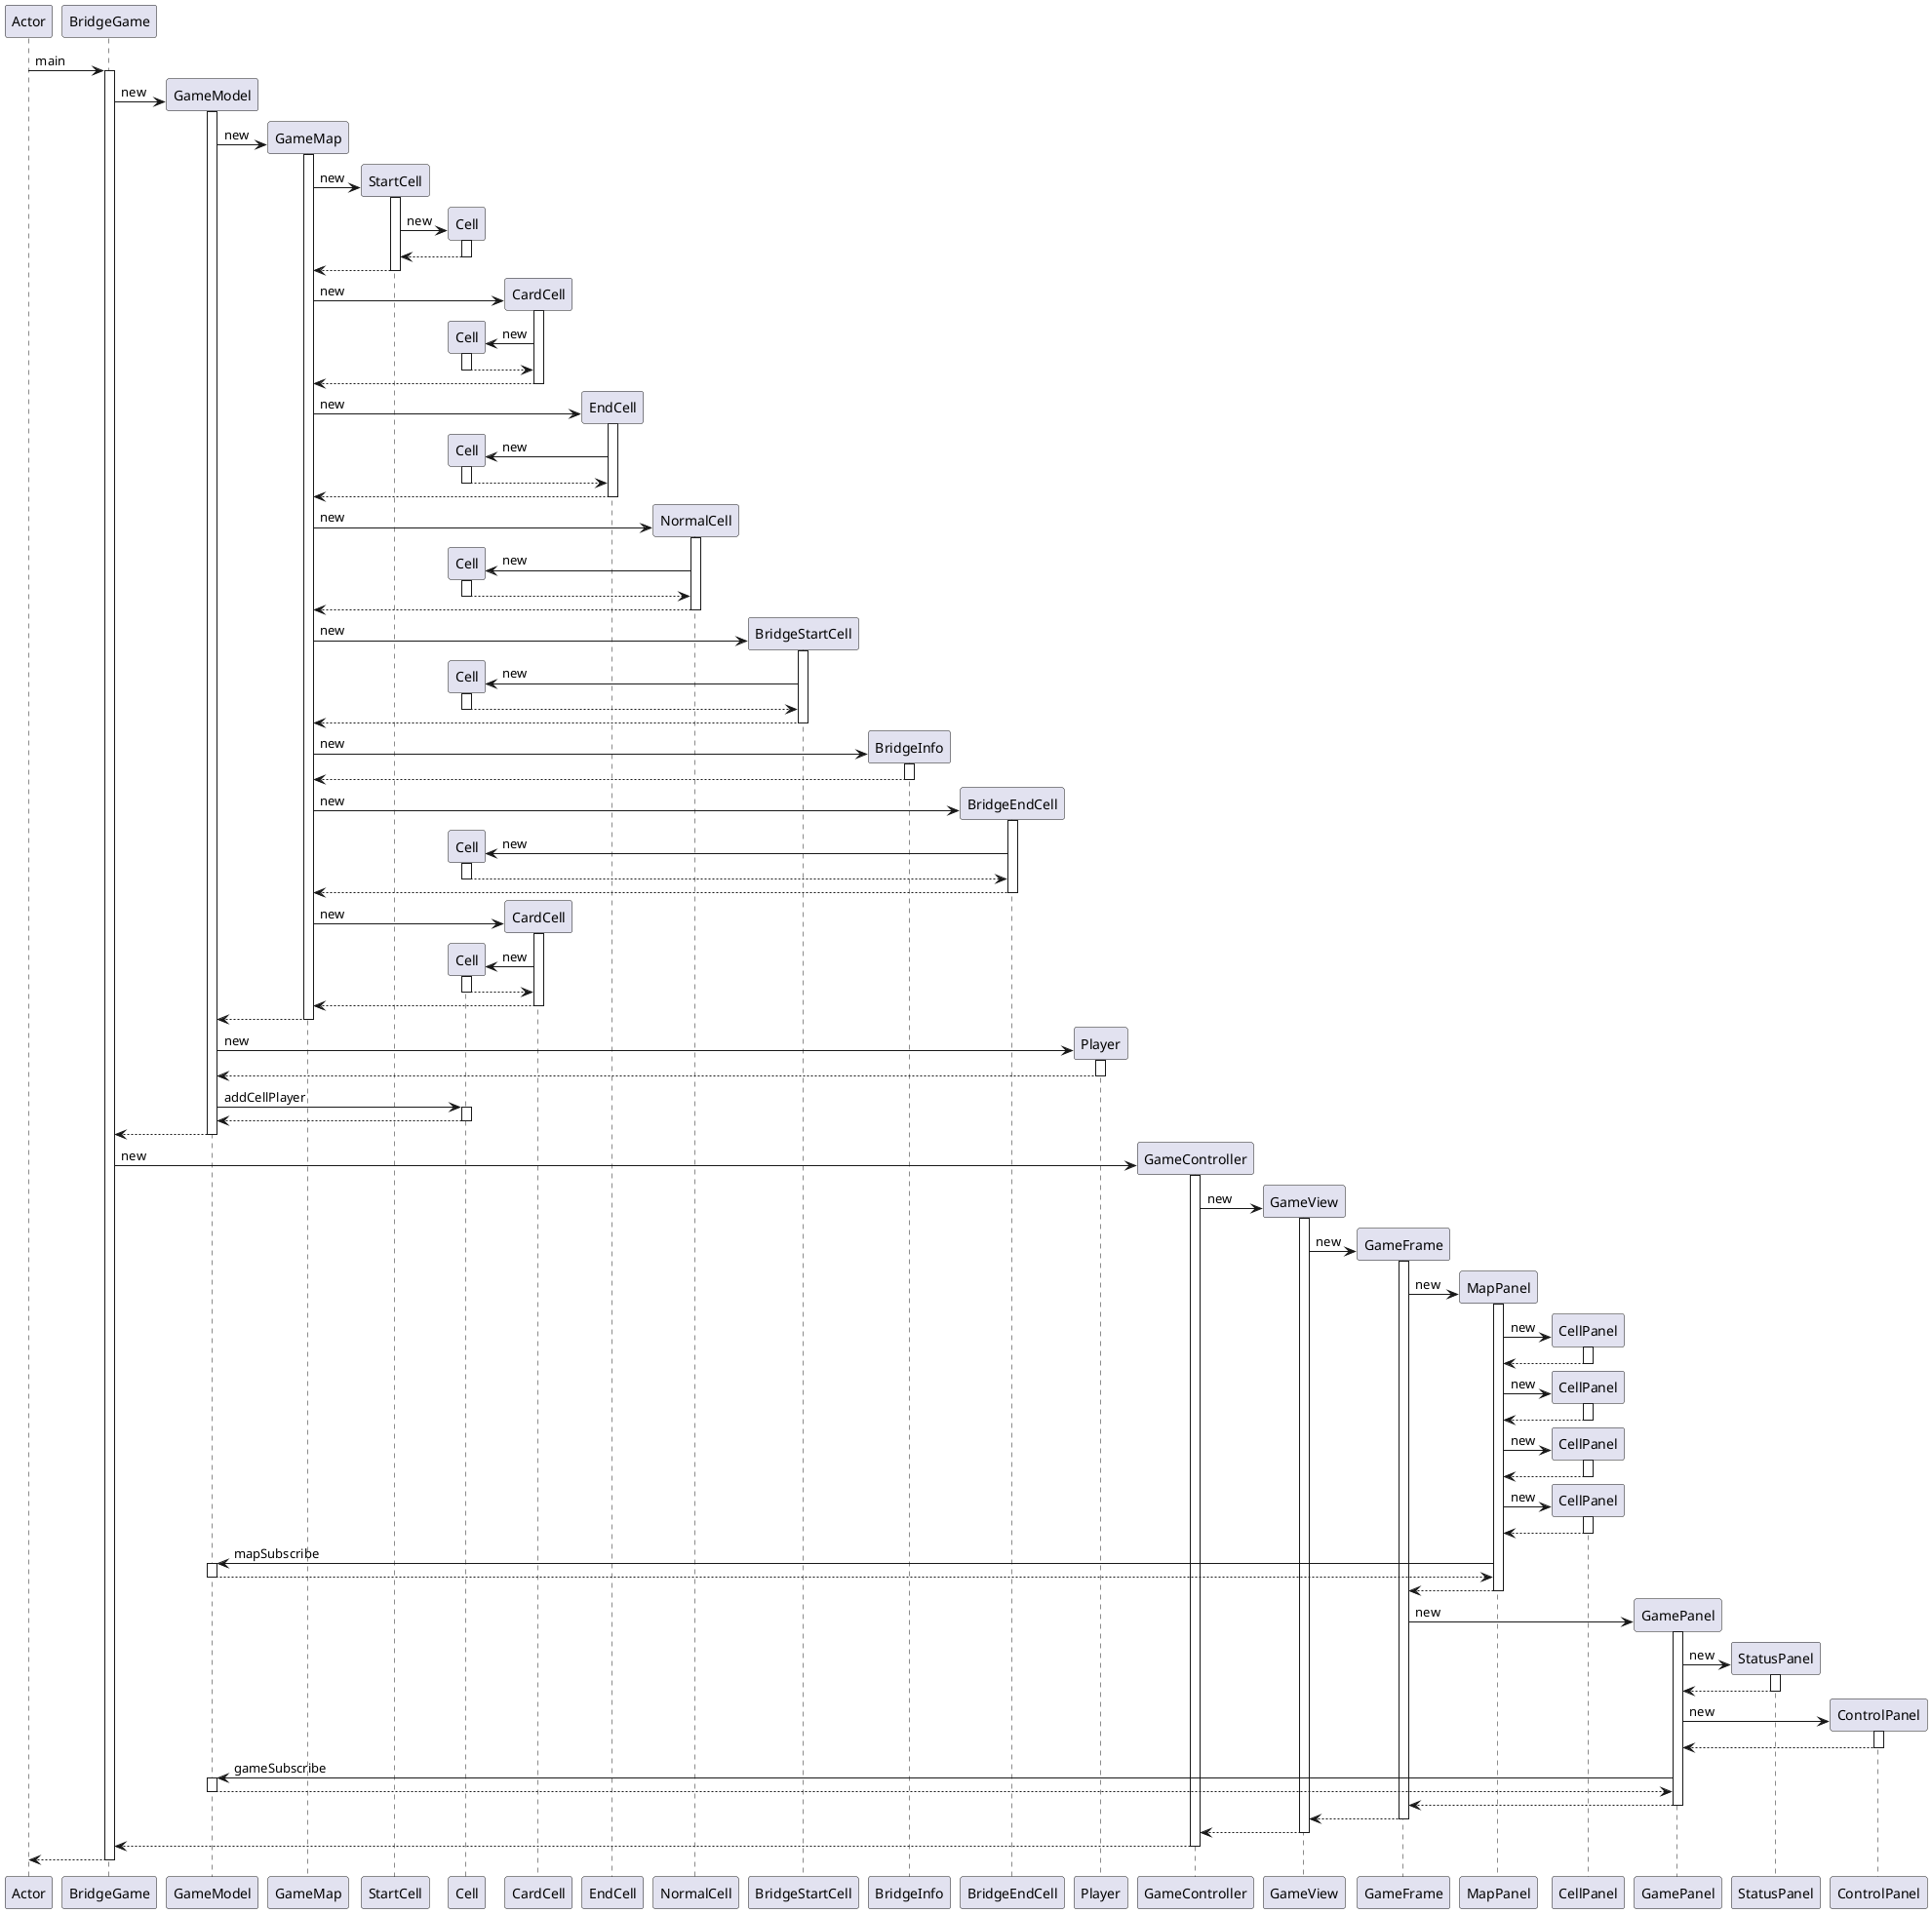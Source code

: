 @startuml
participant Actor
Actor -> BridgeGame : main
activate BridgeGame
create GameModel
BridgeGame -> GameModel : new
activate GameModel
create GameMap
GameModel -> GameMap : new
activate GameMap
create StartCell
GameMap -> StartCell : new
activate StartCell
create Cell
StartCell -> Cell : new
activate Cell
Cell --> StartCell
deactivate Cell
StartCell --> GameMap
deactivate StartCell
create CardCell
GameMap -> CardCell : new
activate CardCell
create Cell
CardCell -> Cell : new
activate Cell
Cell --> CardCell
deactivate Cell
CardCell --> GameMap
deactivate CardCell
create EndCell
GameMap -> EndCell : new
activate EndCell
create Cell
EndCell -> Cell : new
activate Cell
Cell --> EndCell
deactivate Cell
EndCell --> GameMap
deactivate EndCell
create NormalCell
GameMap -> NormalCell : new
activate NormalCell
create Cell
NormalCell -> Cell : new
activate Cell
Cell --> NormalCell
deactivate Cell
NormalCell --> GameMap
deactivate NormalCell
create BridgeStartCell
GameMap -> BridgeStartCell : new
activate BridgeStartCell
create Cell
BridgeStartCell -> Cell : new
activate Cell
Cell --> BridgeStartCell
deactivate Cell
BridgeStartCell --> GameMap
deactivate BridgeStartCell
create BridgeInfo
GameMap -> BridgeInfo : new
activate BridgeInfo
BridgeInfo --> GameMap
deactivate BridgeInfo
create BridgeEndCell
GameMap -> BridgeEndCell : new
activate BridgeEndCell
create Cell
BridgeEndCell -> Cell : new
activate Cell
Cell --> BridgeEndCell
deactivate Cell
BridgeEndCell --> GameMap
deactivate BridgeEndCell
create CardCell
GameMap -> CardCell : new
activate CardCell
create Cell
CardCell -> Cell : new
activate Cell
Cell --> CardCell
deactivate Cell
CardCell --> GameMap
deactivate CardCell
GameMap --> GameModel
deactivate GameMap
create Player
GameModel -> Player : new
activate Player
Player --> GameModel
deactivate Player
GameModel -> Cell : addCellPlayer
activate Cell
Cell --> GameModel
deactivate Cell
GameModel --> BridgeGame
deactivate GameModel
create GameController
BridgeGame -> GameController : new
activate GameController
create GameView
GameController -> GameView : new
activate GameView
create GameFrame
GameView -> GameFrame : new
activate GameFrame
create MapPanel
GameFrame -> MapPanel : new
activate MapPanel
create CellPanel
MapPanel -> CellPanel : new
activate CellPanel
CellPanel --> MapPanel
deactivate CellPanel
create CellPanel
MapPanel -> CellPanel : new
activate CellPanel
CellPanel --> MapPanel
deactivate CellPanel
create CellPanel
MapPanel -> CellPanel : new
activate CellPanel
CellPanel --> MapPanel
deactivate CellPanel
create CellPanel
MapPanel -> CellPanel : new
activate CellPanel
CellPanel --> MapPanel
deactivate CellPanel
MapPanel -> GameModel : mapSubscribe
activate GameModel
GameModel --> MapPanel
deactivate GameModel
MapPanel --> GameFrame
deactivate MapPanel
create GamePanel
GameFrame -> GamePanel : new
activate GamePanel
create StatusPanel
GamePanel -> StatusPanel : new
activate StatusPanel
StatusPanel --> GamePanel
deactivate StatusPanel
create ControlPanel
GamePanel -> ControlPanel : new
activate ControlPanel
ControlPanel --> GamePanel
deactivate ControlPanel
GamePanel -> GameModel : gameSubscribe
activate GameModel
GameModel --> GamePanel
deactivate GameModel
GamePanel --> GameFrame
deactivate GamePanel
GameFrame --> GameView
deactivate GameFrame
GameView --> GameController
deactivate GameView
GameController --> BridgeGame
deactivate GameController
return
@enduml